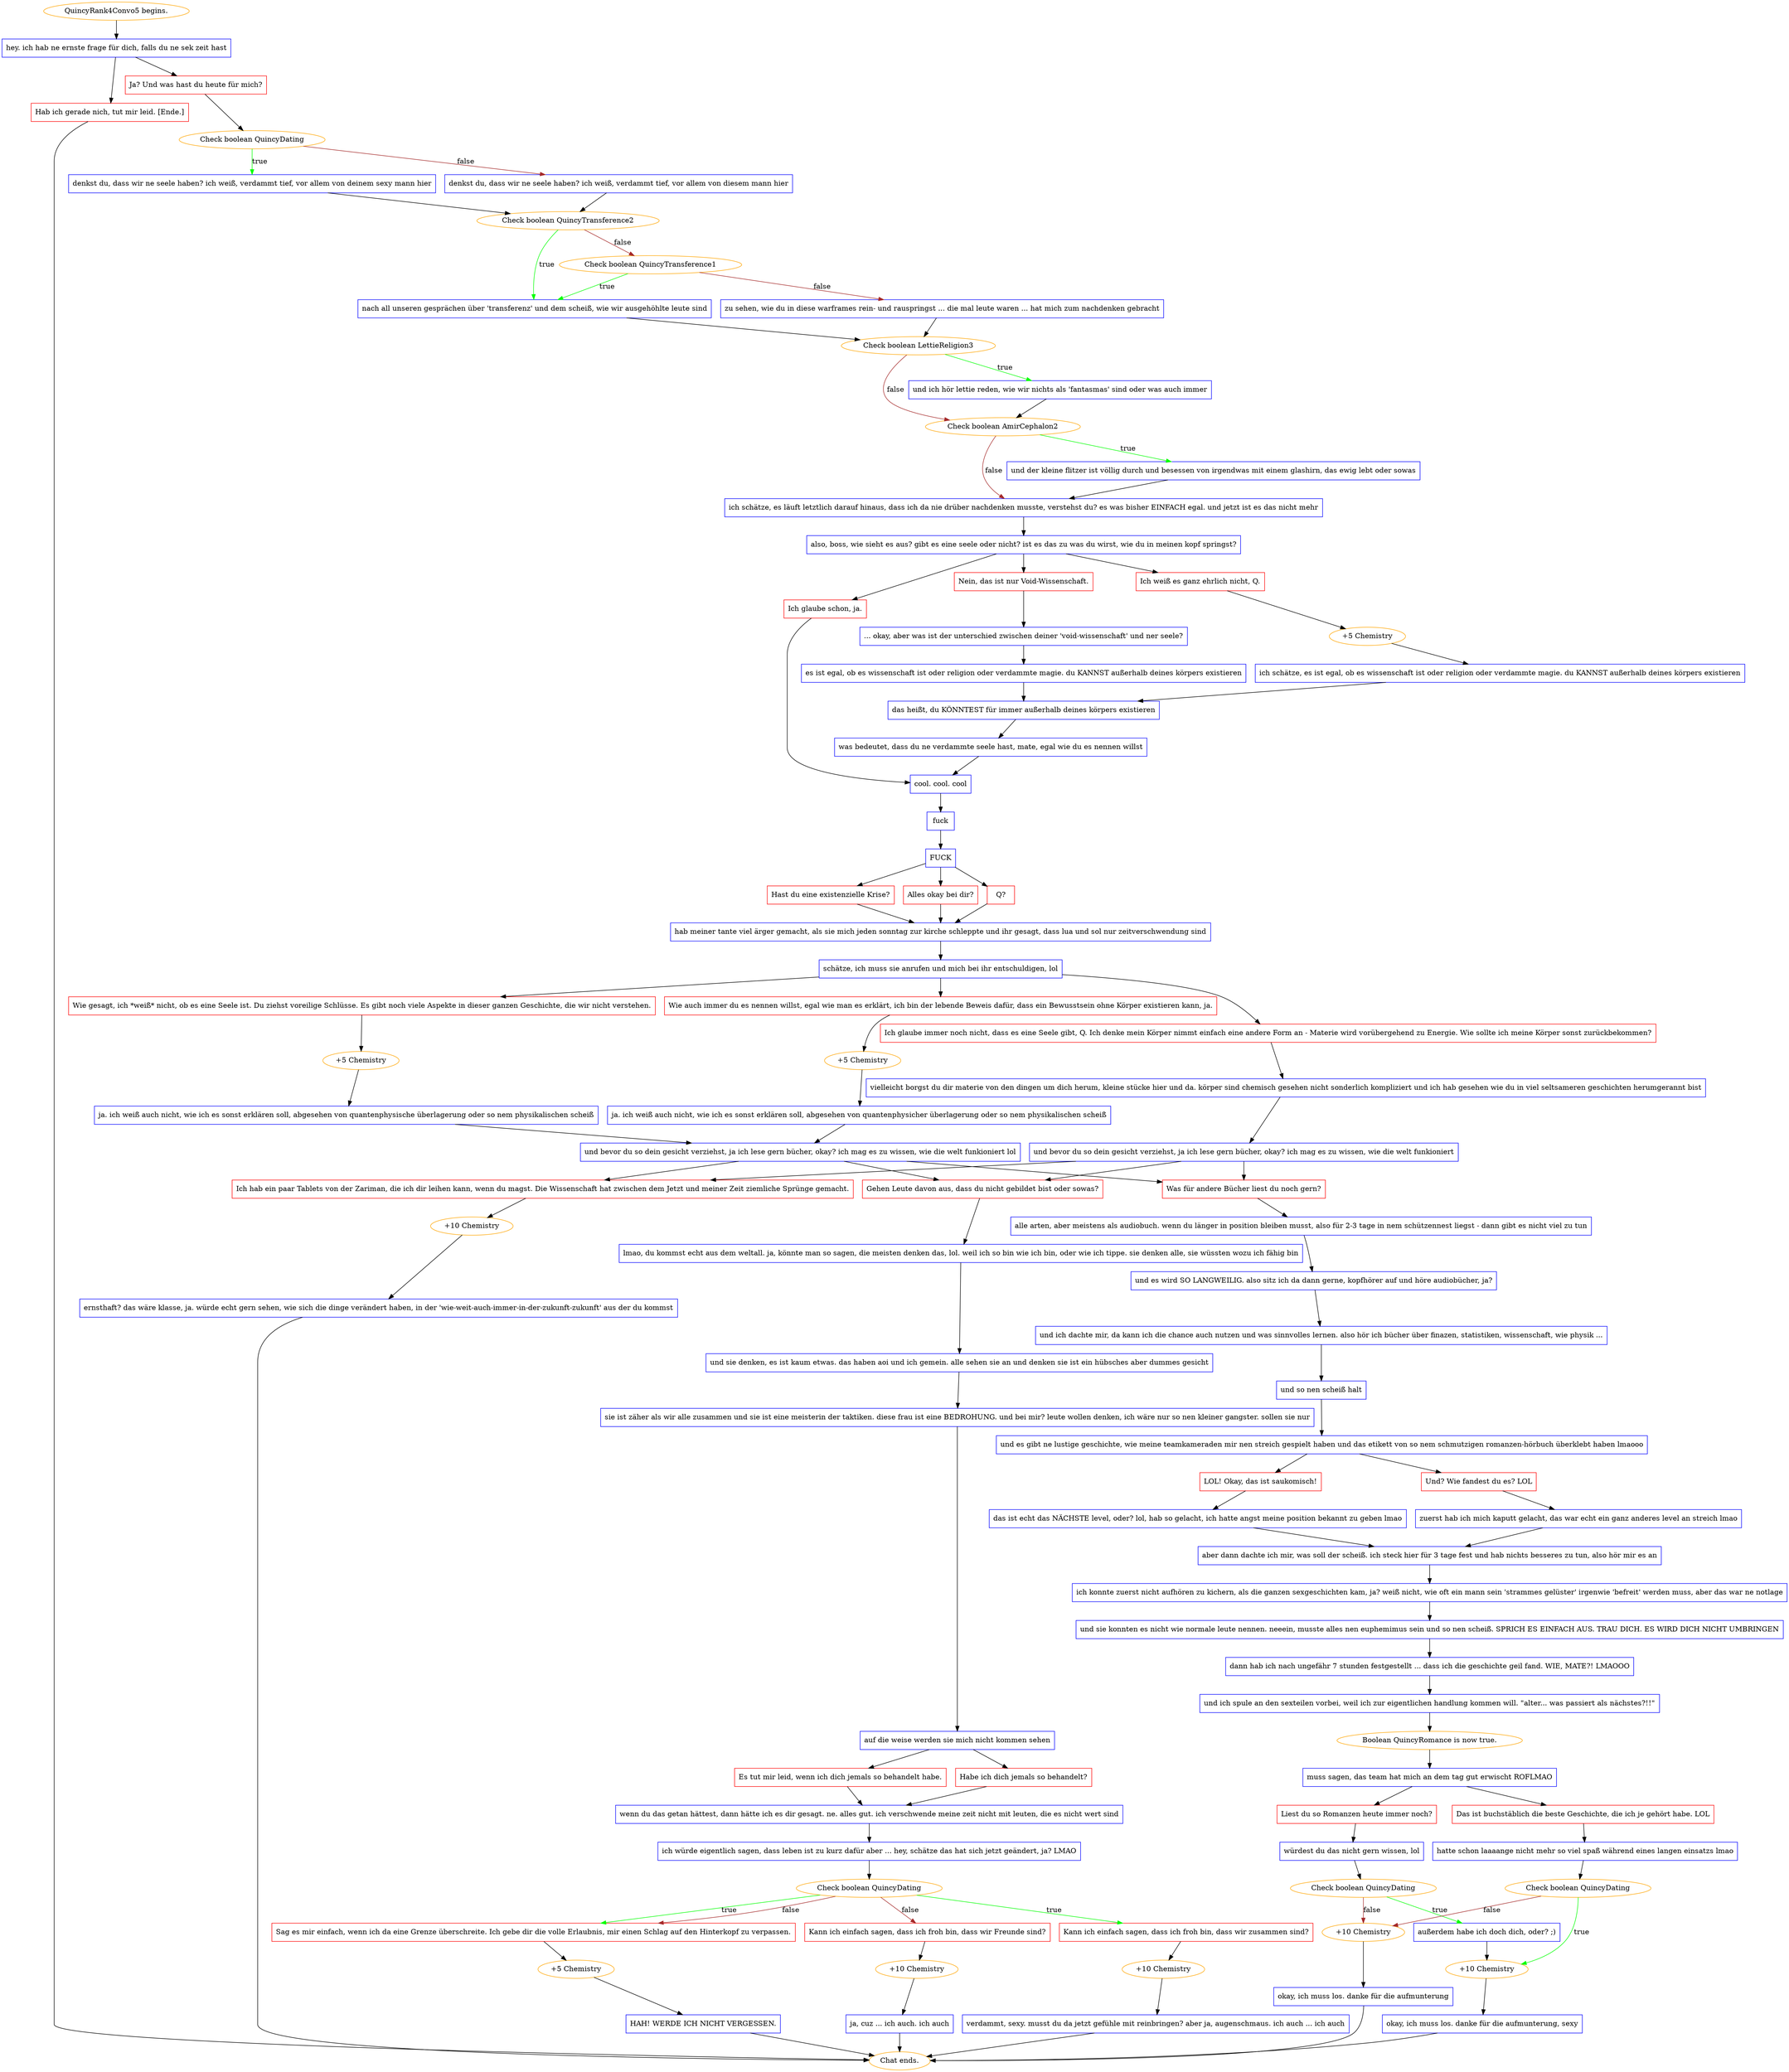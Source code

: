 digraph {
	"QuincyRank4Convo5 begins." [color=orange];
		"QuincyRank4Convo5 begins." -> j1612089644;
	j1612089644 [label="hey. ich hab ne ernste frage für dich, falls du ne sek zeit hast",shape=box,color=blue];
		j1612089644 -> j1736889170;
		j1612089644 -> j3519042307;
	j1736889170 [label="Ja? Und was hast du heute für mich?",shape=box,color=red];
		j1736889170 -> j3530100524;
	j3519042307 [label="Hab ich gerade nich, tut mir leid. [Ende.]",shape=box,color=red];
		j3519042307 -> "Chat ends.";
	j3530100524 [label="Check boolean QuincyDating",color=orange];
		j3530100524 -> j1475646678 [label=true,color=green];
		j3530100524 -> j3360064984 [label=false,color=brown];
	"Chat ends." [color=orange];
	j1475646678 [label="denkst du, dass wir ne seele haben? ich weiß, verdammt tief, vor allem von deinem sexy mann hier",shape=box,color=blue];
		j1475646678 -> j259806786;
	j3360064984 [label="denkst du, dass wir ne seele haben? ich weiß, verdammt tief, vor allem von diesem mann hier",shape=box,color=blue];
		j3360064984 -> j259806786;
	j259806786 [label="Check boolean QuincyTransference2",color=orange];
		j259806786 -> j1860696442 [label=true,color=green];
		j259806786 -> j1149771852 [label=false,color=brown];
	j1860696442 [label="nach all unseren gesprächen über 'transferenz' und dem scheiß, wie wir ausgehöhlte leute sind",shape=box,color=blue];
		j1860696442 -> j2783557560;
	j1149771852 [label="Check boolean QuincyTransference1",color=orange];
		j1149771852 -> j1860696442 [label=true,color=green];
		j1149771852 -> j1255606815 [label=false,color=brown];
	j2783557560 [label="Check boolean LettieReligion3",color=orange];
		j2783557560 -> j128612157 [label=true,color=green];
		j2783557560 -> j1211153634 [label=false,color=brown];
	j1255606815 [label="zu sehen, wie du in diese warframes rein- und rauspringst ... die mal leute waren ... hat mich zum nachdenken gebracht",shape=box,color=blue];
		j1255606815 -> j2783557560;
	j128612157 [label="und ich hör lettie reden, wie wir nichts als 'fantasmas' sind oder was auch immer",shape=box,color=blue];
		j128612157 -> j1211153634;
	j1211153634 [label="Check boolean AmirCephalon2",color=orange];
		j1211153634 -> j2532472581 [label=true,color=green];
		j1211153634 -> j4135641261 [label=false,color=brown];
	j2532472581 [label="und der kleine flitzer ist völlig durch und besessen von irgendwas mit einem glashirn, das ewig lebt oder sowas",shape=box,color=blue];
		j2532472581 -> j4135641261;
	j4135641261 [label="ich schätze, es läuft letztlich darauf hinaus, dass ich da nie drüber nachdenken musste, verstehst du? es was bisher EINFACH egal. und jetzt ist es das nicht mehr",shape=box,color=blue];
		j4135641261 -> j3505815197;
	j3505815197 [label="also, boss, wie sieht es aus? gibt es eine seele oder nicht? ist es das zu was du wirst, wie du in meinen kopf springst?",shape=box,color=blue];
		j3505815197 -> j2476768267;
		j3505815197 -> j227196829;
		j3505815197 -> j3163014309;
	j2476768267 [label="Ich glaube schon, ja.",shape=box,color=red];
		j2476768267 -> j2004396266;
	j227196829 [label="Nein, das ist nur Void-Wissenschaft.",shape=box,color=red];
		j227196829 -> j475332639;
	j3163014309 [label="Ich weiß es ganz ehrlich nicht, Q.",shape=box,color=red];
		j3163014309 -> j1891067577;
	j2004396266 [label="cool. cool. cool",shape=box,color=blue];
		j2004396266 -> j4153060531;
	j475332639 [label="... okay, aber was ist der unterschied zwischen deiner 'void-wissenschaft' und ner seele?",shape=box,color=blue];
		j475332639 -> j2492176352;
	j1891067577 [label="+5 Chemistry",color=orange];
		j1891067577 -> j2755338853;
	j4153060531 [label="fuck",shape=box,color=blue];
		j4153060531 -> j3044064270;
	j2492176352 [label="es ist egal, ob es wissenschaft ist oder religion oder verdammte magie. du KANNST außerhalb deines körpers existieren",shape=box,color=blue];
		j2492176352 -> j2295720977;
	j2755338853 [label="ich schätze, es ist egal, ob es wissenschaft ist oder religion oder verdammte magie. du KANNST außerhalb deines körpers existieren",shape=box,color=blue];
		j2755338853 -> j2295720977;
	j3044064270 [label="FUCK",shape=box,color=blue];
		j3044064270 -> j136795419;
		j3044064270 -> j3319762406;
		j3044064270 -> j891523954;
	j2295720977 [label="das heißt, du KÖNNTEST für immer außerhalb deines körpers existieren",shape=box,color=blue];
		j2295720977 -> j445329125;
	j136795419 [label="Hast du eine existenzielle Krise?",shape=box,color=red];
		j136795419 -> j178063288;
	j3319762406 [label="Alles okay bei dir?",shape=box,color=red];
		j3319762406 -> j178063288;
	j891523954 [label="Q?",shape=box,color=red];
		j891523954 -> j178063288;
	j445329125 [label="was bedeutet, dass du ne verdammte seele hast, mate, egal wie du es nennen willst",shape=box,color=blue];
		j445329125 -> j2004396266;
	j178063288 [label="hab meiner tante viel ärger gemacht, als sie mich jeden sonntag zur kirche schleppte und ihr gesagt, dass lua und sol nur zeitverschwendung sind",shape=box,color=blue];
		j178063288 -> j2264925585;
	j2264925585 [label="schätze, ich muss sie anrufen und mich bei ihr entschuldigen, lol",shape=box,color=blue];
		j2264925585 -> j39475586;
		j2264925585 -> j1989835307;
		j2264925585 -> j1343005648;
	j39475586 [label="Wie auch immer du es nennen willst, egal wie man es erklärt, ich bin der lebende Beweis dafür, dass ein Bewusstsein ohne Körper existieren kann, ja.",shape=box,color=red];
		j39475586 -> j3555740564;
	j1989835307 [label="Wie gesagt, ich *weiß* nicht, ob es eine Seele ist. Du ziehst voreilige Schlüsse. Es gibt noch viele Aspekte in dieser ganzen Geschichte, die wir nicht verstehen.",shape=box,color=red];
		j1989835307 -> j1177612510;
	j1343005648 [label="Ich glaube immer noch nicht, dass es eine Seele gibt, Q. Ich denke mein Körper nimmt einfach eine andere Form an - Materie wird vorübergehend zu Energie. Wie sollte ich meine Körper sonst zurückbekommen?",shape=box,color=red];
		j1343005648 -> j611485021;
	j3555740564 [label="+5 Chemistry",color=orange];
		j3555740564 -> j3884732418;
	j1177612510 [label="+5 Chemistry",color=orange];
		j1177612510 -> j3190951556;
	j611485021 [label="vielleicht borgst du dir materie von den dingen um dich herum, kleine stücke hier und da. körper sind chemisch gesehen nicht sonderlich kompliziert und ich hab gesehen wie du in viel seltsameren geschichten herumgerannt bist",shape=box,color=blue];
		j611485021 -> j4157752496;
	j3884732418 [label="ja. ich weiß auch nicht, wie ich es sonst erklären soll, abgesehen von quantenphysicher überlagerung oder so nem physikalischen scheiß",shape=box,color=blue];
		j3884732418 -> j1304195817;
	j3190951556 [label="ja. ich weiß auch nicht, wie ich es sonst erklären soll, abgesehen von quantenphysische überlagerung oder so nem physikalischen scheiß",shape=box,color=blue];
		j3190951556 -> j1304195817;
	j4157752496 [label="und bevor du so dein gesicht verziehst, ja ich lese gern bücher, okay? ich mag es zu wissen, wie die welt funkioniert",shape=box,color=blue];
		j4157752496 -> j2605493990;
		j4157752496 -> j2168205578;
		j4157752496 -> j3109536732;
	j1304195817 [label="und bevor du so dein gesicht verziehst, ja ich lese gern bücher, okay? ich mag es zu wissen, wie die welt funkioniert lol",shape=box,color=blue];
		j1304195817 -> j2605493990;
		j1304195817 -> j2168205578;
		j1304195817 -> j3109536732;
	j2605493990 [label="Ich hab ein paar Tablets von der Zariman, die ich dir leihen kann, wenn du magst. Die Wissenschaft hat zwischen dem Jetzt und meiner Zeit ziemliche Sprünge gemacht.",shape=box,color=red];
		j2605493990 -> j1781122524;
	j2168205578 [label="Was für andere Bücher liest du noch gern?",shape=box,color=red];
		j2168205578 -> j1142294864;
	j3109536732 [label="Gehen Leute davon aus, dass du nicht gebildet bist oder sowas?",shape=box,color=red];
		j3109536732 -> j3347363349;
	j1781122524 [label="+10 Chemistry",color=orange];
		j1781122524 -> j444722874;
	j1142294864 [label="alle arten, aber meistens als audiobuch. wenn du länger in position bleiben musst, also für 2-3 tage in nem schützennest liegst - dann gibt es nicht viel zu tun",shape=box,color=blue];
		j1142294864 -> j836137911;
	j3347363349 [label="lmao, du kommst echt aus dem weltall. ja, könnte man so sagen, die meisten denken das, lol. weil ich so bin wie ich bin, oder wie ich tippe. sie denken alle, sie wüssten wozu ich fähig bin",shape=box,color=blue];
		j3347363349 -> j2271558992;
	j444722874 [label="ernsthaft? das wäre klasse, ja. würde echt gern sehen, wie sich die dinge verändert haben, in der 'wie-weit-auch-immer-in-der-zukunft-zukunft' aus der du kommst",shape=box,color=blue];
		j444722874 -> "Chat ends.";
	j836137911 [label="und es wird SO LANGWEILIG. also sitz ich da dann gerne, kopfhörer auf und höre audiobücher, ja?",shape=box,color=blue];
		j836137911 -> j1801737556;
	j2271558992 [label="und sie denken, es ist kaum etwas. das haben aoi und ich gemein. alle sehen sie an und denken sie ist ein hübsches aber dummes gesicht",shape=box,color=blue];
		j2271558992 -> j3837650679;
	j1801737556 [label="und ich dachte mir, da kann ich die chance auch nutzen und was sinnvolles lernen. also hör ich bücher über finazen, statistiken, wissenschaft, wie physik ...",shape=box,color=blue];
		j1801737556 -> j2086781646;
	j3837650679 [label="sie ist zäher als wir alle zusammen und sie ist eine meisterin der taktiken. diese frau ist eine BEDROHUNG. und bei mir? leute wollen denken, ich wäre nur so nen kleiner gangster. sollen sie nur",shape=box,color=blue];
		j3837650679 -> j2706728972;
	j2086781646 [label="und so nen scheiß halt",shape=box,color=blue];
		j2086781646 -> j1079180472;
	j2706728972 [label="auf die weise werden sie mich nicht kommen sehen",shape=box,color=blue];
		j2706728972 -> j1920754500;
		j2706728972 -> j3146705124;
	j1079180472 [label="und es gibt ne lustige geschichte, wie meine teamkameraden mir nen streich gespielt haben und das etikett von so nem schmutzigen romanzen-hörbuch überklebt haben lmaooo",shape=box,color=blue];
		j1079180472 -> j331745798;
		j1079180472 -> j196292261;
	j1920754500 [label="Habe ich dich jemals so behandelt?",shape=box,color=red];
		j1920754500 -> j1458469455;
	j3146705124 [label="Es tut mir leid, wenn ich dich jemals so behandelt habe.",shape=box,color=red];
		j3146705124 -> j1458469455;
	j331745798 [label="LOL! Okay, das ist saukomisch!",shape=box,color=red];
		j331745798 -> j2654660359;
	j196292261 [label="Und? Wie fandest du es? LOL",shape=box,color=red];
		j196292261 -> j3716814437;
	j1458469455 [label="wenn du das getan hättest, dann hätte ich es dir gesagt. ne. alles gut. ich verschwende meine zeit nicht mit leuten, die es nicht wert sind",shape=box,color=blue];
		j1458469455 -> j1189276950;
	j2654660359 [label="das ist echt das NÄCHSTE level, oder? lol, hab so gelacht, ich hatte angst meine position bekannt zu geben lmao",shape=box,color=blue];
		j2654660359 -> j2438713782;
	j3716814437 [label="zuerst hab ich mich kaputt gelacht, das war echt ein ganz anderes level an streich lmao",shape=box,color=blue];
		j3716814437 -> j2438713782;
	j1189276950 [label="ich würde eigentlich sagen, dass leben ist zu kurz dafür aber ... hey, schätze das hat sich jetzt geändert, ja? LMAO",shape=box,color=blue];
		j1189276950 -> j2261954600;
	j2438713782 [label="aber dann dachte ich mir, was soll der scheiß. ich steck hier für 3 tage fest und hab nichts besseres zu tun, also hör mir es an",shape=box,color=blue];
		j2438713782 -> j3140570279;
	j2261954600 [label="Check boolean QuincyDating",color=orange];
		j2261954600 -> j512463307 [label=true,color=green];
		j2261954600 -> j291265546 [label=true,color=green];
		j2261954600 -> j1908940307 [label=false,color=brown];
		j2261954600 -> j291265546 [label=false,color=brown];
	j3140570279 [label="ich konnte zuerst nicht aufhören zu kichern, als die ganzen sexgeschichten kam, ja? weiß nicht, wie oft ein mann sein 'strammes gelüster' irgenwie 'befreit' werden muss, aber das war ne notlage",shape=box,color=blue];
		j3140570279 -> j590669439;
	j512463307 [label="Kann ich einfach sagen, dass ich froh bin, dass wir zusammen sind?",shape=box,color=red];
		j512463307 -> j2735742673;
	j291265546 [label="Sag es mir einfach, wenn ich da eine Grenze überschreite. Ich gebe dir die volle Erlaubnis, mir einen Schlag auf den Hinterkopf zu verpassen.",shape=box,color=red];
		j291265546 -> j674269586;
	j1908940307 [label="Kann ich einfach sagen, dass ich froh bin, dass wir Freunde sind?",shape=box,color=red];
		j1908940307 -> j1157140211;
	j590669439 [label="und sie konnten es nicht wie normale leute nennen. neeein, musste alles nen euphemimus sein und so nen scheiß. SPRICH ES EINFACH AUS. TRAU DICH. ES WIRD DICH NICHT UMBRINGEN",shape=box,color=blue];
		j590669439 -> j47193112;
	j2735742673 [label="+10 Chemistry",color=orange];
		j2735742673 -> j2951149268;
	j674269586 [label="+5 Chemistry",color=orange];
		j674269586 -> j3468479150;
	j1157140211 [label="+10 Chemistry",color=orange];
		j1157140211 -> j3969295650;
	j47193112 [label="dann hab ich nach ungefähr 7 stunden festgestellt ... dass ich die geschichte geil fand. WIE, MATE?! LMAOOO",shape=box,color=blue];
		j47193112 -> j3949146796;
	j2951149268 [label="verdammt, sexy. musst du da jetzt gefühle mit reinbringen? aber ja, augenschmaus. ich auch ... ich auch",shape=box,color=blue];
		j2951149268 -> "Chat ends.";
	j3468479150 [label="HAH! WERDE ICH NICHT VERGESSEN.",shape=box,color=blue];
		j3468479150 -> "Chat ends.";
	j3969295650 [label="ja, cuz ... ich auch. ich auch",shape=box,color=blue];
		j3969295650 -> "Chat ends.";
	j3949146796 [label="und ich spule an den sexteilen vorbei, weil ich zur eigentlichen handlung kommen will. \"alter... was passiert als nächstes?!!\"",shape=box,color=blue];
		j3949146796 -> j91180264;
	j91180264 [label="Boolean QuincyRomance is now true.",color=orange];
		j91180264 -> j2873368504;
	j2873368504 [label="muss sagen, das team hat mich an dem tag gut erwischt ROFLMAO",shape=box,color=blue];
		j2873368504 -> j2932447983;
		j2873368504 -> j3791978058;
	j2932447983 [label="Liest du so Romanzen heute immer noch?",shape=box,color=red];
		j2932447983 -> j567668914;
	j3791978058 [label="Das ist buchstäblich die beste Geschichte, die ich je gehört habe. LOL",shape=box,color=red];
		j3791978058 -> j1720075603;
	j567668914 [label="würdest du das nicht gern wissen, lol",shape=box,color=blue];
		j567668914 -> j349086041;
	j1720075603 [label="hatte schon laaaange nicht mehr so viel spaß während eines langen einsatzs lmao",shape=box,color=blue];
		j1720075603 -> j1928793629;
	j349086041 [label="Check boolean QuincyDating",color=orange];
		j349086041 -> j3028470258 [label=true,color=green];
		j349086041 -> j409972825 [label=false,color=brown];
	j1928793629 [label="Check boolean QuincyDating",color=orange];
		j1928793629 -> j1504481474 [label=true,color=green];
		j1928793629 -> j409972825 [label=false,color=brown];
	j3028470258 [label="außerdem habe ich doch dich, oder? ;)",shape=box,color=blue];
		j3028470258 -> j1504481474;
	j409972825 [label="+10 Chemistry",color=orange];
		j409972825 -> j2476512270;
	j1504481474 [label="+10 Chemistry",color=orange];
		j1504481474 -> j3968295796;
	j2476512270 [label="okay, ich muss los. danke für die aufmunterung",shape=box,color=blue];
		j2476512270 -> "Chat ends.";
	j3968295796 [label="okay, ich muss los. danke für die aufmunterung, sexy",shape=box,color=blue];
		j3968295796 -> "Chat ends.";
}